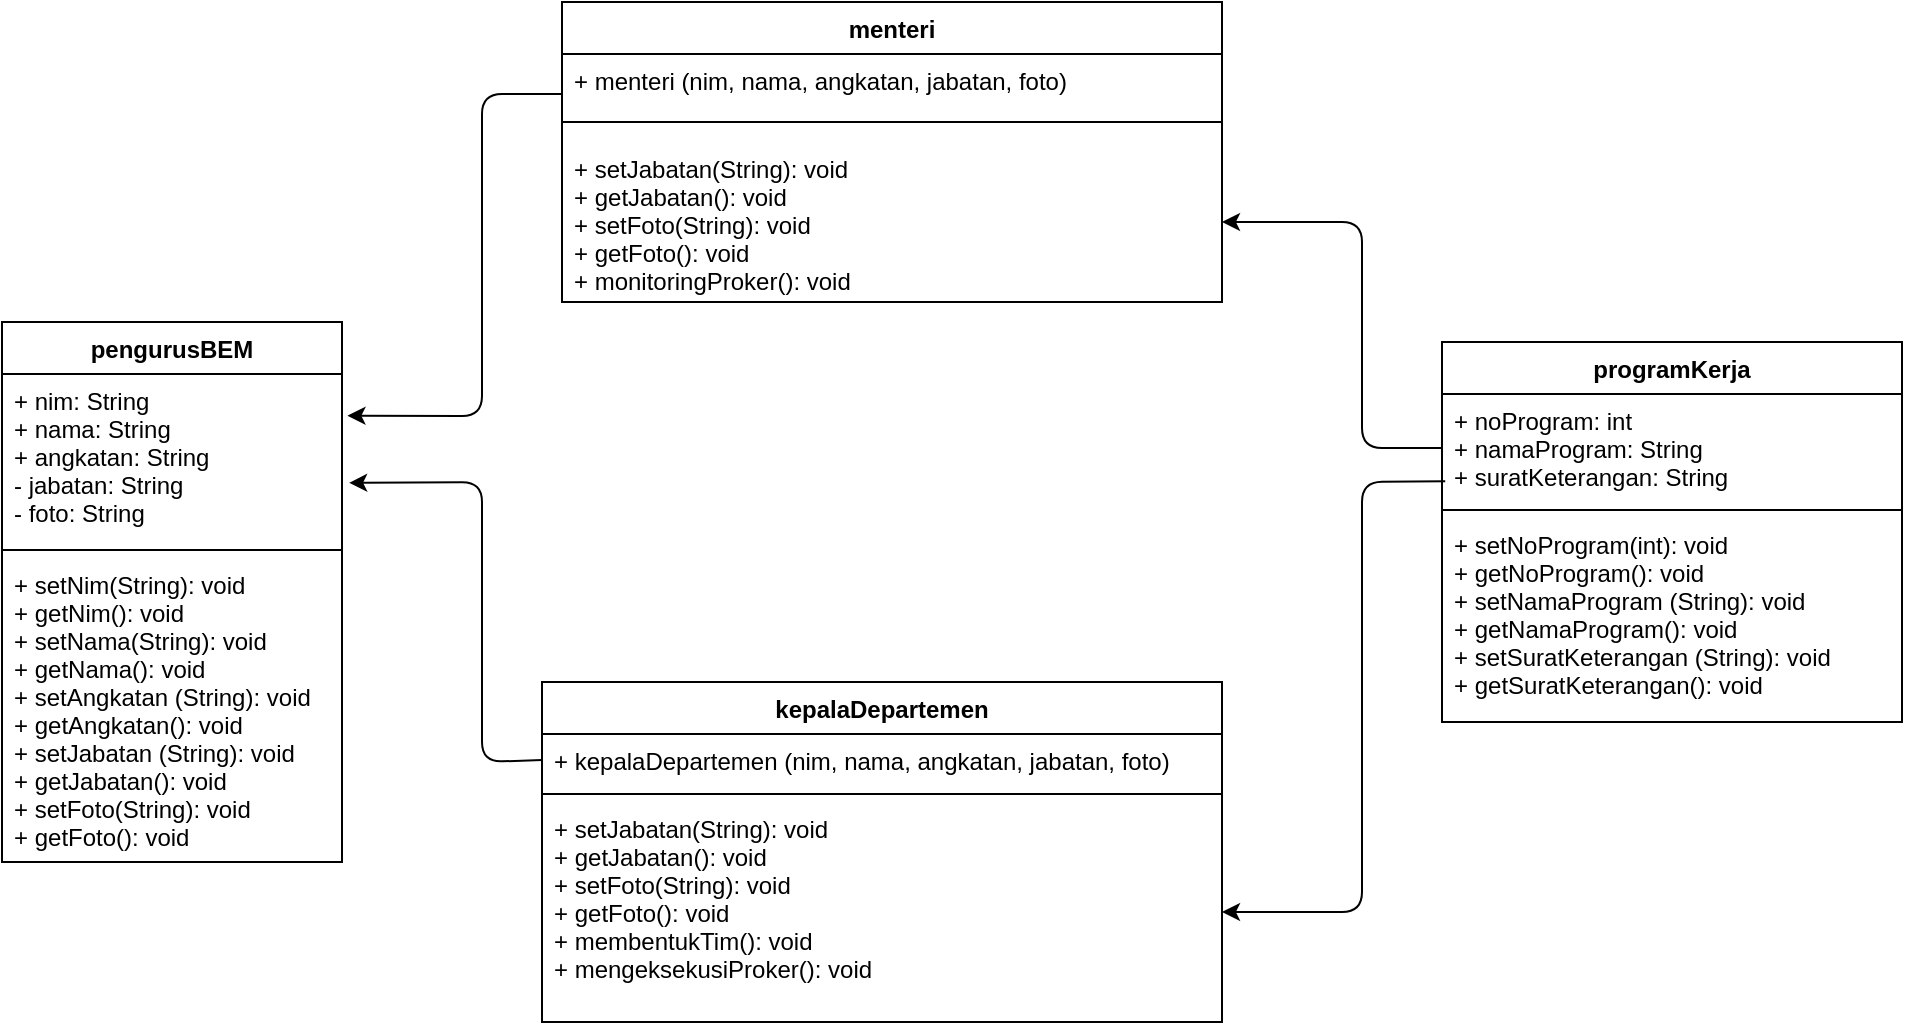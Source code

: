 <mxfile>
    <diagram id="czL4WhqkIMQkfv5jV8XF" name="Page-1">
        <mxGraphModel dx="1189" dy="804" grid="1" gridSize="10" guides="1" tooltips="1" connect="1" arrows="1" fold="1" page="1" pageScale="1" pageWidth="1169" pageHeight="827" background="none" math="0" shadow="0">
            <root>
                <mxCell id="0"/>
                <mxCell id="1" parent="0"/>
                <mxCell id="6" value="menteri" style="swimlane;fontStyle=1;align=center;verticalAlign=top;childLayout=stackLayout;horizontal=1;startSize=26;horizontalStack=0;resizeParent=1;resizeParentMax=0;resizeLast=0;collapsible=1;marginBottom=0;" parent="1" vertex="1">
                    <mxGeometry x="480" y="90" width="330" height="150" as="geometry"/>
                </mxCell>
                <mxCell id="7" value="+ menteri (nim, nama, angkatan, jabatan, foto)" style="text;strokeColor=none;fillColor=none;align=left;verticalAlign=top;spacingLeft=4;spacingRight=4;overflow=hidden;rotatable=0;points=[[0,0.5],[1,0.5]];portConstraint=eastwest;" parent="6" vertex="1">
                    <mxGeometry y="26" width="330" height="24" as="geometry"/>
                </mxCell>
                <mxCell id="8" value="" style="line;strokeWidth=1;fillColor=none;align=left;verticalAlign=middle;spacingTop=-1;spacingLeft=3;spacingRight=3;rotatable=0;labelPosition=right;points=[];portConstraint=eastwest;strokeColor=inherit;" parent="6" vertex="1">
                    <mxGeometry y="50" width="330" height="20" as="geometry"/>
                </mxCell>
                <mxCell id="9" value="+ setJabatan(String): void&#10;+ getJabatan(): void&#10;+ setFoto(String): void&#10;+ getFoto(): void&#10;+ monitoringProker(): void" style="text;strokeColor=none;fillColor=none;align=left;verticalAlign=top;spacingLeft=4;spacingRight=4;overflow=hidden;rotatable=0;points=[[0,0.5],[1,0.5]];portConstraint=eastwest;" parent="6" vertex="1">
                    <mxGeometry y="70" width="330" height="80" as="geometry"/>
                </mxCell>
                <mxCell id="10" value="pengurusBEM" style="swimlane;fontStyle=1;align=center;verticalAlign=top;childLayout=stackLayout;horizontal=1;startSize=26;horizontalStack=0;resizeParent=1;resizeParentMax=0;resizeLast=0;collapsible=1;marginBottom=0;" parent="1" vertex="1">
                    <mxGeometry x="200" y="250" width="170" height="270" as="geometry"/>
                </mxCell>
                <mxCell id="11" value="+ nim: String&#10;+ nama: String&#10;+ angkatan: String&#10;- jabatan: String&#10;- foto: String&#10;" style="text;strokeColor=none;fillColor=none;align=left;verticalAlign=top;spacingLeft=4;spacingRight=4;overflow=hidden;rotatable=0;points=[[0,0.5],[1,0.5]];portConstraint=eastwest;" parent="10" vertex="1">
                    <mxGeometry y="26" width="170" height="84" as="geometry"/>
                </mxCell>
                <mxCell id="12" value="" style="line;strokeWidth=1;fillColor=none;align=left;verticalAlign=middle;spacingTop=-1;spacingLeft=3;spacingRight=3;rotatable=0;labelPosition=right;points=[];portConstraint=eastwest;strokeColor=inherit;" parent="10" vertex="1">
                    <mxGeometry y="110" width="170" height="8" as="geometry"/>
                </mxCell>
                <mxCell id="13" value="+ setNim(String): void&#10;+ getNim(): void&#10;+ setNama(String): void&#10;+ getNama(): void&#10;+ setAngkatan (String): void&#10;+ getAngkatan(): void&#10;+ setJabatan (String): void&#10;+ getJabatan(): void&#10;+ setFoto(String): void&#10;+ getFoto(): void" style="text;strokeColor=none;fillColor=none;align=left;verticalAlign=top;spacingLeft=4;spacingRight=4;overflow=hidden;rotatable=0;points=[[0,0.5],[1,0.5]];portConstraint=eastwest;" parent="10" vertex="1">
                    <mxGeometry y="118" width="170" height="152" as="geometry"/>
                </mxCell>
                <mxCell id="14" value="kepalaDepartemen" style="swimlane;fontStyle=1;align=center;verticalAlign=top;childLayout=stackLayout;horizontal=1;startSize=26;horizontalStack=0;resizeParent=1;resizeParentMax=0;resizeLast=0;collapsible=1;marginBottom=0;" parent="1" vertex="1">
                    <mxGeometry x="470" y="430" width="340" height="170" as="geometry"/>
                </mxCell>
                <mxCell id="15" value="+ kepalaDepartemen (nim, nama, angkatan, jabatan, foto)" style="text;strokeColor=none;fillColor=none;align=left;verticalAlign=top;spacingLeft=4;spacingRight=4;overflow=hidden;rotatable=0;points=[[0,0.5],[1,0.5]];portConstraint=eastwest;" parent="14" vertex="1">
                    <mxGeometry y="26" width="340" height="26" as="geometry"/>
                </mxCell>
                <mxCell id="16" value="" style="line;strokeWidth=1;fillColor=none;align=left;verticalAlign=middle;spacingTop=-1;spacingLeft=3;spacingRight=3;rotatable=0;labelPosition=right;points=[];portConstraint=eastwest;strokeColor=inherit;" parent="14" vertex="1">
                    <mxGeometry y="52" width="340" height="8" as="geometry"/>
                </mxCell>
                <mxCell id="17" value="+ setJabatan(String): void&#10;+ getJabatan(): void&#10;+ setFoto(String): void&#10;+ getFoto(): void&#10;+ membentukTim(): void&#10;+ mengeksekusiProker(): void" style="text;strokeColor=none;fillColor=none;align=left;verticalAlign=top;spacingLeft=4;spacingRight=4;overflow=hidden;rotatable=0;points=[[0,0.5],[1,0.5]];portConstraint=eastwest;" parent="14" vertex="1">
                    <mxGeometry y="60" width="340" height="110" as="geometry"/>
                </mxCell>
                <mxCell id="19" value="programKerja" style="swimlane;fontStyle=1;align=center;verticalAlign=top;childLayout=stackLayout;horizontal=1;startSize=26;horizontalStack=0;resizeParent=1;resizeParentMax=0;resizeLast=0;collapsible=1;marginBottom=0;" parent="1" vertex="1">
                    <mxGeometry x="920" y="260" width="230" height="190" as="geometry"/>
                </mxCell>
                <mxCell id="20" value="+ noProgram: int&#10;+ namaProgram: String&#10;+ suratKeterangan: String" style="text;strokeColor=none;fillColor=none;align=left;verticalAlign=top;spacingLeft=4;spacingRight=4;overflow=hidden;rotatable=0;points=[[0,0.5],[1,0.5]];portConstraint=eastwest;" parent="19" vertex="1">
                    <mxGeometry y="26" width="230" height="54" as="geometry"/>
                </mxCell>
                <mxCell id="21" value="" style="line;strokeWidth=1;fillColor=none;align=left;verticalAlign=middle;spacingTop=-1;spacingLeft=3;spacingRight=3;rotatable=0;labelPosition=right;points=[];portConstraint=eastwest;strokeColor=inherit;" parent="19" vertex="1">
                    <mxGeometry y="80" width="230" height="8" as="geometry"/>
                </mxCell>
                <mxCell id="22" value="+ setNoProgram(int): void&#10;+ getNoProgram(): void&#10;+ setNamaProgram (String): void&#10;+ getNamaProgram(): void&#10;+ setSuratKeterangan (String): void&#10;+ getSuratKeterangan(): void&#10;&#10;" style="text;strokeColor=none;fillColor=none;align=left;verticalAlign=top;spacingLeft=4;spacingRight=4;overflow=hidden;rotatable=0;points=[[0,0.5],[1,0.5]];portConstraint=eastwest;" parent="19" vertex="1">
                    <mxGeometry y="88" width="230" height="102" as="geometry"/>
                </mxCell>
                <mxCell id="29" style="edgeStyle=none;html=1;entryX=1.016;entryY=0.248;entryDx=0;entryDy=0;exitX=0;exitY=0.833;exitDx=0;exitDy=0;exitPerimeter=0;entryPerimeter=0;" parent="1" source="7" target="11" edge="1">
                    <mxGeometry relative="1" as="geometry">
                        <Array as="points">
                            <mxPoint x="440" y="136"/>
                            <mxPoint x="440" y="297"/>
                        </Array>
                    </mxGeometry>
                </mxCell>
                <mxCell id="30" style="edgeStyle=none;html=1;entryX=1.021;entryY=0.648;entryDx=0;entryDy=0;entryPerimeter=0;exitX=0;exitY=0.5;exitDx=0;exitDy=0;" parent="1" source="15" target="11" edge="1">
                    <mxGeometry relative="1" as="geometry">
                        <Array as="points">
                            <mxPoint x="440" y="470"/>
                            <mxPoint x="440" y="330"/>
                        </Array>
                    </mxGeometry>
                </mxCell>
                <mxCell id="31" style="edgeStyle=none;html=1;entryX=1;entryY=0.5;entryDx=0;entryDy=0;exitX=0;exitY=0.5;exitDx=0;exitDy=0;" parent="1" source="20" target="9" edge="1">
                    <mxGeometry relative="1" as="geometry">
                        <Array as="points">
                            <mxPoint x="880" y="313"/>
                            <mxPoint x="880" y="200"/>
                        </Array>
                    </mxGeometry>
                </mxCell>
                <mxCell id="32" style="edgeStyle=none;html=1;entryX=1;entryY=0.5;entryDx=0;entryDy=0;exitX=0.007;exitY=0.807;exitDx=0;exitDy=0;exitPerimeter=0;" parent="1" source="20" target="17" edge="1">
                    <mxGeometry relative="1" as="geometry">
                        <Array as="points">
                            <mxPoint x="880" y="330"/>
                            <mxPoint x="880" y="545"/>
                        </Array>
                    </mxGeometry>
                </mxCell>
            </root>
        </mxGraphModel>
    </diagram>
</mxfile>